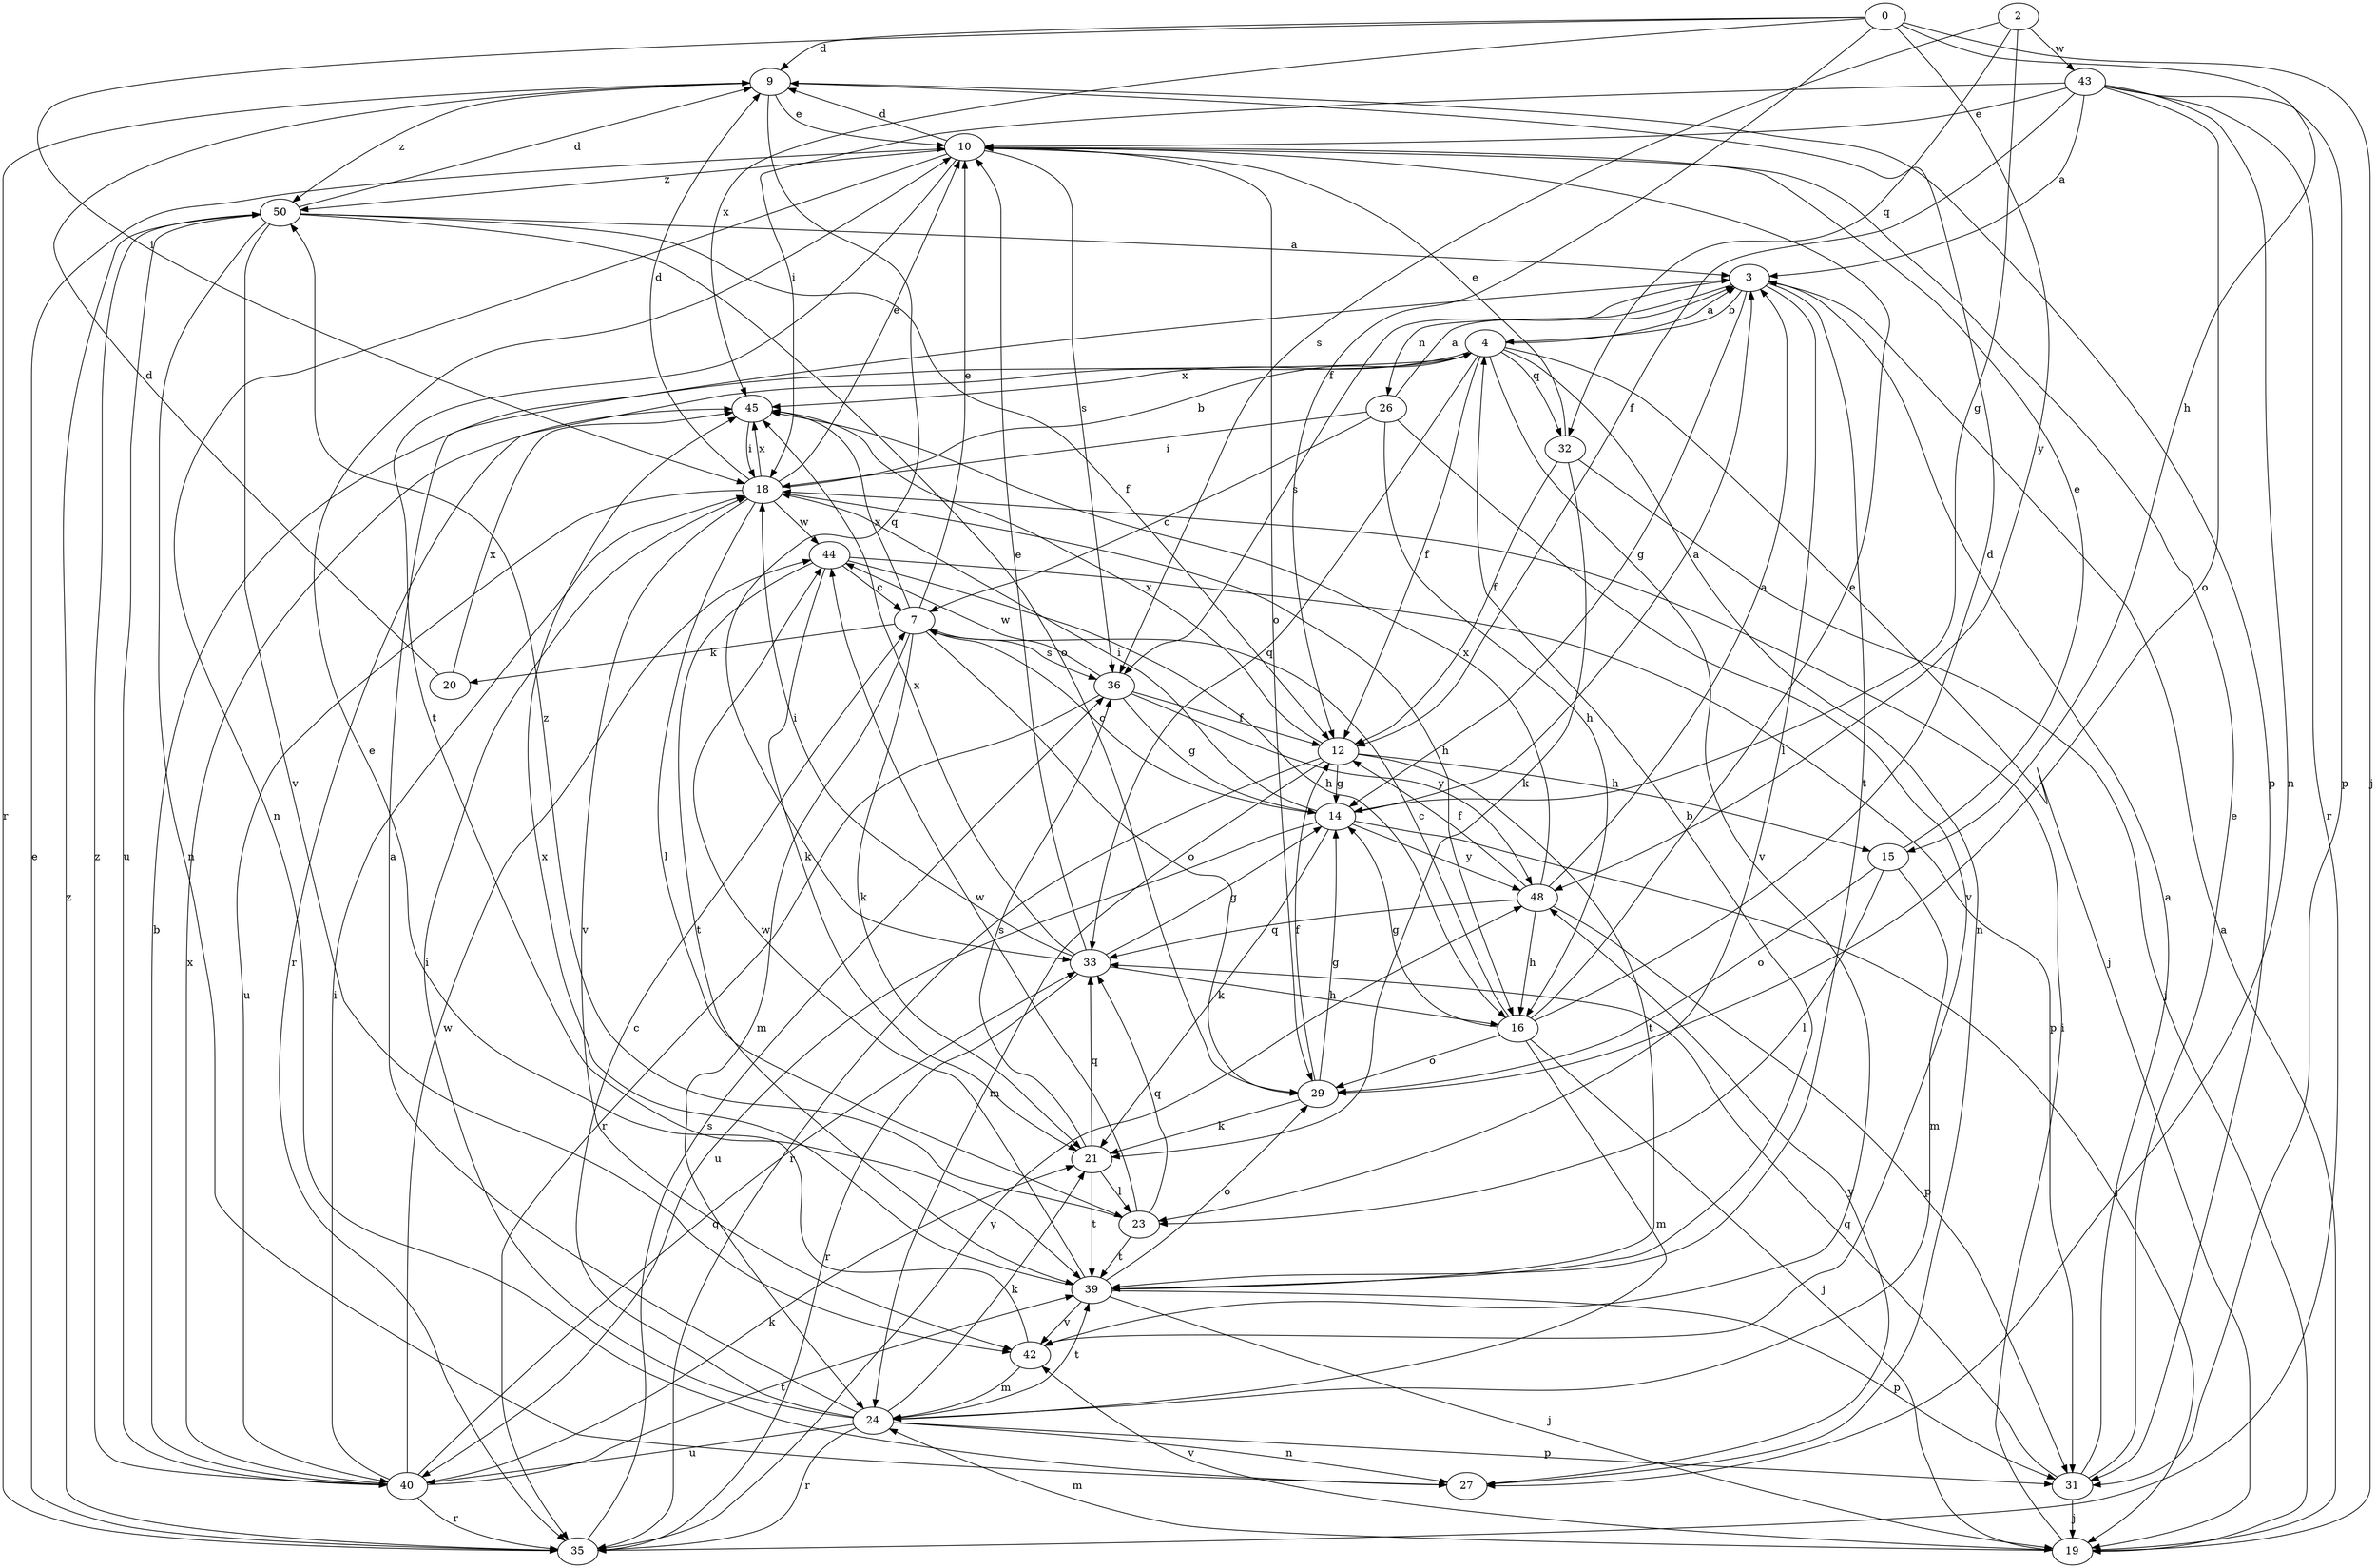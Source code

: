 strict digraph  {
0;
2;
3;
4;
7;
9;
10;
12;
14;
15;
16;
18;
19;
20;
21;
23;
24;
26;
27;
29;
31;
32;
33;
35;
36;
39;
40;
42;
43;
44;
45;
48;
50;
0 -> 9  [label=d];
0 -> 12  [label=f];
0 -> 15  [label=h];
0 -> 18  [label=i];
0 -> 19  [label=j];
0 -> 45  [label=x];
0 -> 48  [label=y];
2 -> 14  [label=g];
2 -> 32  [label=q];
2 -> 36  [label=s];
2 -> 43  [label=w];
3 -> 4  [label=b];
3 -> 14  [label=g];
3 -> 23  [label=l];
3 -> 26  [label=n];
3 -> 36  [label=s];
3 -> 39  [label=t];
4 -> 3  [label=a];
4 -> 12  [label=f];
4 -> 19  [label=j];
4 -> 27  [label=n];
4 -> 32  [label=q];
4 -> 33  [label=q];
4 -> 35  [label=r];
4 -> 42  [label=v];
4 -> 45  [label=x];
7 -> 10  [label=e];
7 -> 20  [label=k];
7 -> 21  [label=k];
7 -> 24  [label=m];
7 -> 29  [label=o];
7 -> 36  [label=s];
7 -> 45  [label=x];
9 -> 10  [label=e];
9 -> 31  [label=p];
9 -> 33  [label=q];
9 -> 35  [label=r];
9 -> 50  [label=z];
10 -> 9  [label=d];
10 -> 27  [label=n];
10 -> 29  [label=o];
10 -> 36  [label=s];
10 -> 39  [label=t];
10 -> 50  [label=z];
12 -> 14  [label=g];
12 -> 15  [label=h];
12 -> 24  [label=m];
12 -> 35  [label=r];
12 -> 39  [label=t];
12 -> 45  [label=x];
14 -> 3  [label=a];
14 -> 7  [label=c];
14 -> 18  [label=i];
14 -> 19  [label=j];
14 -> 21  [label=k];
14 -> 40  [label=u];
14 -> 48  [label=y];
15 -> 10  [label=e];
15 -> 23  [label=l];
15 -> 24  [label=m];
15 -> 29  [label=o];
16 -> 7  [label=c];
16 -> 9  [label=d];
16 -> 10  [label=e];
16 -> 14  [label=g];
16 -> 19  [label=j];
16 -> 24  [label=m];
16 -> 29  [label=o];
18 -> 4  [label=b];
18 -> 9  [label=d];
18 -> 10  [label=e];
18 -> 16  [label=h];
18 -> 23  [label=l];
18 -> 40  [label=u];
18 -> 42  [label=v];
18 -> 44  [label=w];
18 -> 45  [label=x];
19 -> 3  [label=a];
19 -> 18  [label=i];
19 -> 24  [label=m];
19 -> 42  [label=v];
20 -> 9  [label=d];
20 -> 45  [label=x];
21 -> 23  [label=l];
21 -> 33  [label=q];
21 -> 36  [label=s];
21 -> 39  [label=t];
23 -> 33  [label=q];
23 -> 39  [label=t];
23 -> 44  [label=w];
23 -> 50  [label=z];
24 -> 3  [label=a];
24 -> 7  [label=c];
24 -> 18  [label=i];
24 -> 21  [label=k];
24 -> 27  [label=n];
24 -> 31  [label=p];
24 -> 35  [label=r];
24 -> 39  [label=t];
24 -> 40  [label=u];
26 -> 3  [label=a];
26 -> 7  [label=c];
26 -> 16  [label=h];
26 -> 18  [label=i];
26 -> 42  [label=v];
27 -> 48  [label=y];
29 -> 12  [label=f];
29 -> 14  [label=g];
29 -> 21  [label=k];
31 -> 3  [label=a];
31 -> 10  [label=e];
31 -> 19  [label=j];
31 -> 33  [label=q];
32 -> 10  [label=e];
32 -> 12  [label=f];
32 -> 19  [label=j];
32 -> 21  [label=k];
33 -> 10  [label=e];
33 -> 14  [label=g];
33 -> 16  [label=h];
33 -> 18  [label=i];
33 -> 35  [label=r];
33 -> 45  [label=x];
35 -> 10  [label=e];
35 -> 36  [label=s];
35 -> 48  [label=y];
35 -> 50  [label=z];
36 -> 12  [label=f];
36 -> 14  [label=g];
36 -> 35  [label=r];
36 -> 44  [label=w];
36 -> 48  [label=y];
39 -> 4  [label=b];
39 -> 19  [label=j];
39 -> 29  [label=o];
39 -> 31  [label=p];
39 -> 42  [label=v];
39 -> 44  [label=w];
39 -> 45  [label=x];
40 -> 4  [label=b];
40 -> 18  [label=i];
40 -> 21  [label=k];
40 -> 33  [label=q];
40 -> 35  [label=r];
40 -> 39  [label=t];
40 -> 44  [label=w];
40 -> 45  [label=x];
40 -> 50  [label=z];
42 -> 10  [label=e];
42 -> 24  [label=m];
43 -> 3  [label=a];
43 -> 10  [label=e];
43 -> 12  [label=f];
43 -> 18  [label=i];
43 -> 27  [label=n];
43 -> 29  [label=o];
43 -> 31  [label=p];
43 -> 35  [label=r];
44 -> 7  [label=c];
44 -> 16  [label=h];
44 -> 21  [label=k];
44 -> 31  [label=p];
44 -> 39  [label=t];
45 -> 18  [label=i];
48 -> 3  [label=a];
48 -> 12  [label=f];
48 -> 16  [label=h];
48 -> 31  [label=p];
48 -> 33  [label=q];
48 -> 45  [label=x];
50 -> 3  [label=a];
50 -> 9  [label=d];
50 -> 12  [label=f];
50 -> 27  [label=n];
50 -> 29  [label=o];
50 -> 40  [label=u];
50 -> 42  [label=v];
}
